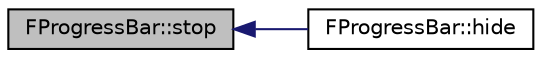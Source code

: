 digraph "FProgressBar::stop"
{
 // INTERACTIVE_SVG=YES
  edge [fontname="Helvetica",fontsize="10",labelfontname="Helvetica",labelfontsize="10"];
  node [fontname="Helvetica",fontsize="10",shape=record];
  rankdir="LR";
  Node66 [label="FProgressBar::stop",height=0.2,width=0.4,color="black", fillcolor="grey75", style="filled", fontcolor="black"];
  Node66 -> Node67 [dir="back",color="midnightblue",fontsize="10",style="solid",fontname="Helvetica"];
  Node67 [label="FProgressBar::hide",height=0.2,width=0.4,color="black", fillcolor="white", style="filled",URL="$class_f_progress_bar.html#a4b5ce9d643cd7565b6f136d0d1cbea85"];
}
